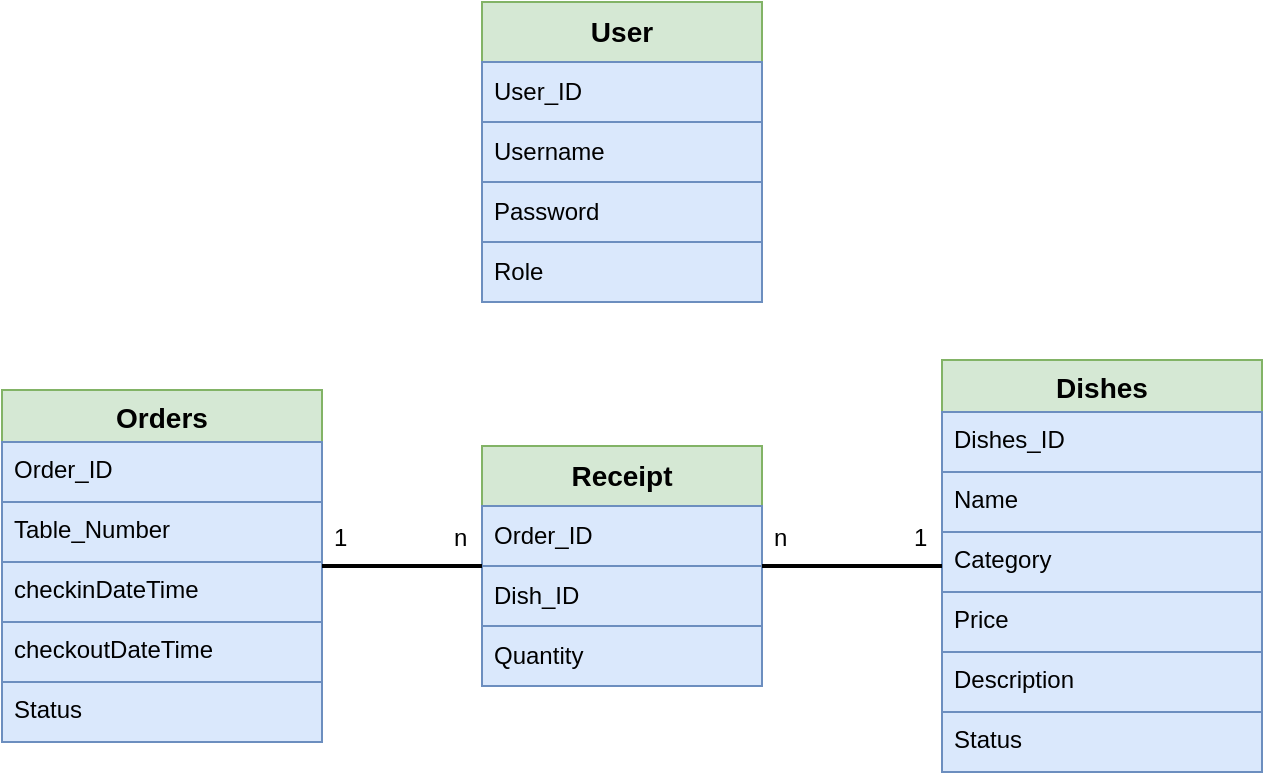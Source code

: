 <mxfile version="21.1.2" type="device">
  <diagram id="R2lEEEUBdFMjLlhIrx00" name="Page-1">
    <mxGraphModel dx="1313" dy="716" grid="1" gridSize="10" guides="1" tooltips="1" connect="1" arrows="1" fold="1" page="1" pageScale="1" pageWidth="850" pageHeight="1100" math="0" shadow="0" extFonts="Permanent Marker^https://fonts.googleapis.com/css?family=Permanent+Marker">
      <root>
        <mxCell id="0" />
        <mxCell id="1" parent="0" />
        <mxCell id="1fnZm1T8S32gXhqyATb7-5" value="Orders" style="swimlane;fontStyle=1;childLayout=stackLayout;horizontal=1;startSize=26;horizontalStack=0;resizeParent=1;resizeParentMax=0;resizeLast=0;collapsible=1;marginBottom=0;align=center;fontSize=14;fillColor=#d5e8d4;strokeColor=#82b366;" parent="1" vertex="1">
          <mxGeometry x="160" y="240" width="160" height="176" as="geometry">
            <mxRectangle x="400" y="60" width="80" height="30" as="alternateBounds" />
          </mxGeometry>
        </mxCell>
        <mxCell id="1fnZm1T8S32gXhqyATb7-6" value="Order_ID" style="text;strokeColor=#6c8ebf;fillColor=#dae8fc;spacingLeft=4;spacingRight=4;overflow=hidden;rotatable=0;points=[[0,0.5],[1,0.5]];portConstraint=eastwest;fontSize=12;whiteSpace=wrap;html=1;" parent="1fnZm1T8S32gXhqyATb7-5" vertex="1">
          <mxGeometry y="26" width="160" height="30" as="geometry" />
        </mxCell>
        <mxCell id="1fnZm1T8S32gXhqyATb7-7" value="Table_Number" style="text;strokeColor=#6c8ebf;fillColor=#dae8fc;spacingLeft=4;spacingRight=4;overflow=hidden;rotatable=0;points=[[0,0.5],[1,0.5]];portConstraint=eastwest;fontSize=12;whiteSpace=wrap;html=1;" parent="1fnZm1T8S32gXhqyATb7-5" vertex="1">
          <mxGeometry y="56" width="160" height="30" as="geometry" />
        </mxCell>
        <mxCell id="1fnZm1T8S32gXhqyATb7-8" value="checkinDateTime" style="text;strokeColor=#6c8ebf;fillColor=#dae8fc;spacingLeft=4;spacingRight=4;overflow=hidden;rotatable=0;points=[[0,0.5],[1,0.5]];portConstraint=eastwest;fontSize=12;whiteSpace=wrap;html=1;" parent="1fnZm1T8S32gXhqyATb7-5" vertex="1">
          <mxGeometry y="86" width="160" height="30" as="geometry" />
        </mxCell>
        <mxCell id="1fnZm1T8S32gXhqyATb7-10" value="checkoutDateTime" style="text;strokeColor=#6c8ebf;fillColor=#dae8fc;spacingLeft=4;spacingRight=4;overflow=hidden;rotatable=0;points=[[0,0.5],[1,0.5]];portConstraint=eastwest;fontSize=12;whiteSpace=wrap;html=1;" parent="1fnZm1T8S32gXhqyATb7-5" vertex="1">
          <mxGeometry y="116" width="160" height="30" as="geometry" />
        </mxCell>
        <mxCell id="1fnZm1T8S32gXhqyATb7-11" value="Status" style="text;strokeColor=#6c8ebf;fillColor=#dae8fc;spacingLeft=4;spacingRight=4;overflow=hidden;rotatable=0;points=[[0,0.5],[1,0.5]];portConstraint=eastwest;fontSize=12;whiteSpace=wrap;html=1;" parent="1fnZm1T8S32gXhqyATb7-5" vertex="1">
          <mxGeometry y="146" width="160" height="30" as="geometry" />
        </mxCell>
        <mxCell id="1fnZm1T8S32gXhqyATb7-20" value="Dishes" style="swimlane;fontStyle=1;childLayout=stackLayout;horizontal=1;startSize=26;horizontalStack=0;resizeParent=1;resizeParentMax=0;resizeLast=0;collapsible=1;marginBottom=0;align=center;fontSize=14;fillColor=#d5e8d4;strokeColor=#82b366;" parent="1" vertex="1">
          <mxGeometry x="630" y="225" width="160" height="206" as="geometry" />
        </mxCell>
        <mxCell id="1fnZm1T8S32gXhqyATb7-21" value="Dishes_ID" style="text;strokeColor=#6c8ebf;fillColor=#dae8fc;spacingLeft=4;spacingRight=4;overflow=hidden;rotatable=0;points=[[0,0.5],[1,0.5]];portConstraint=eastwest;fontSize=12;whiteSpace=wrap;html=1;" parent="1fnZm1T8S32gXhqyATb7-20" vertex="1">
          <mxGeometry y="26" width="160" height="30" as="geometry" />
        </mxCell>
        <mxCell id="1fnZm1T8S32gXhqyATb7-22" value="Name" style="text;strokeColor=#6c8ebf;fillColor=#dae8fc;spacingLeft=4;spacingRight=4;overflow=hidden;rotatable=0;points=[[0,0.5],[1,0.5]];portConstraint=eastwest;fontSize=12;whiteSpace=wrap;html=1;" parent="1fnZm1T8S32gXhqyATb7-20" vertex="1">
          <mxGeometry y="56" width="160" height="30" as="geometry" />
        </mxCell>
        <mxCell id="1fnZm1T8S32gXhqyATb7-23" value="Category" style="text;strokeColor=#6c8ebf;fillColor=#dae8fc;spacingLeft=4;spacingRight=4;overflow=hidden;rotatable=0;points=[[0,0.5],[1,0.5]];portConstraint=eastwest;fontSize=12;whiteSpace=wrap;html=1;" parent="1fnZm1T8S32gXhqyATb7-20" vertex="1">
          <mxGeometry y="86" width="160" height="30" as="geometry" />
        </mxCell>
        <mxCell id="BwUkucDIszZRItdChFEn-1" value="Price" style="text;strokeColor=#6c8ebf;fillColor=#dae8fc;spacingLeft=4;spacingRight=4;overflow=hidden;rotatable=0;points=[[0,0.5],[1,0.5]];portConstraint=eastwest;fontSize=12;whiteSpace=wrap;html=1;" vertex="1" parent="1fnZm1T8S32gXhqyATb7-20">
          <mxGeometry y="116" width="160" height="30" as="geometry" />
        </mxCell>
        <mxCell id="BwUkucDIszZRItdChFEn-2" value="Description" style="text;strokeColor=#6c8ebf;fillColor=#dae8fc;spacingLeft=4;spacingRight=4;overflow=hidden;rotatable=0;points=[[0,0.5],[1,0.5]];portConstraint=eastwest;fontSize=12;whiteSpace=wrap;html=1;" vertex="1" parent="1fnZm1T8S32gXhqyATb7-20">
          <mxGeometry y="146" width="160" height="30" as="geometry" />
        </mxCell>
        <mxCell id="BwUkucDIszZRItdChFEn-3" value="Status" style="text;strokeColor=#6c8ebf;fillColor=#dae8fc;spacingLeft=4;spacingRight=4;overflow=hidden;rotatable=0;points=[[0,0.5],[1,0.5]];portConstraint=eastwest;fontSize=12;whiteSpace=wrap;html=1;" vertex="1" parent="1fnZm1T8S32gXhqyATb7-20">
          <mxGeometry y="176" width="160" height="30" as="geometry" />
        </mxCell>
        <mxCell id="1fnZm1T8S32gXhqyATb7-42" value="&lt;b&gt;&lt;font style=&quot;font-size: 14px;&quot;&gt;Receipt&lt;/font&gt;&lt;/b&gt;" style="swimlane;fontStyle=0;childLayout=stackLayout;horizontal=1;startSize=30;horizontalStack=0;resizeParent=1;resizeParentMax=0;resizeLast=0;collapsible=1;marginBottom=0;whiteSpace=wrap;html=1;fillColor=#d5e8d4;strokeColor=#82b366;" parent="1" vertex="1">
          <mxGeometry x="400" y="268" width="140" height="120" as="geometry" />
        </mxCell>
        <mxCell id="1fnZm1T8S32gXhqyATb7-43" value="Order_ID" style="text;strokeColor=#6c8ebf;fillColor=#dae8fc;align=left;verticalAlign=middle;spacingLeft=4;spacingRight=4;overflow=hidden;points=[[0,0.5],[1,0.5]];portConstraint=eastwest;rotatable=0;whiteSpace=wrap;html=1;" parent="1fnZm1T8S32gXhqyATb7-42" vertex="1">
          <mxGeometry y="30" width="140" height="30" as="geometry" />
        </mxCell>
        <mxCell id="1fnZm1T8S32gXhqyATb7-44" value="Dish_ID" style="text;strokeColor=#6c8ebf;fillColor=#dae8fc;align=left;verticalAlign=middle;spacingLeft=4;spacingRight=4;overflow=hidden;points=[[0,0.5],[1,0.5]];portConstraint=eastwest;rotatable=0;whiteSpace=wrap;html=1;" parent="1fnZm1T8S32gXhqyATb7-42" vertex="1">
          <mxGeometry y="60" width="140" height="30" as="geometry" />
        </mxCell>
        <mxCell id="1fnZm1T8S32gXhqyATb7-45" value="Quantity" style="text;strokeColor=#6c8ebf;fillColor=#dae8fc;align=left;verticalAlign=middle;spacingLeft=4;spacingRight=4;overflow=hidden;points=[[0,0.5],[1,0.5]];portConstraint=eastwest;rotatable=0;whiteSpace=wrap;html=1;" parent="1fnZm1T8S32gXhqyATb7-42" vertex="1">
          <mxGeometry y="90" width="140" height="30" as="geometry" />
        </mxCell>
        <mxCell id="BwUkucDIszZRItdChFEn-5" value="" style="endArrow=none;html=1;rounded=0;exitX=1;exitY=0.5;exitDx=0;exitDy=0;entryX=0;entryY=0.5;entryDx=0;entryDy=0;strokeWidth=2;" edge="1" parent="1" source="1fnZm1T8S32gXhqyATb7-5" target="1fnZm1T8S32gXhqyATb7-42">
          <mxGeometry width="50" height="50" relative="1" as="geometry">
            <mxPoint x="320" y="306" as="sourcePoint" />
            <mxPoint x="653" y="327" as="targetPoint" />
          </mxGeometry>
        </mxCell>
        <mxCell id="BwUkucDIszZRItdChFEn-6" value="" style="endArrow=none;html=1;rounded=0;exitX=1;exitY=0.5;exitDx=0;exitDy=0;strokeWidth=2;" edge="1" parent="1" source="1fnZm1T8S32gXhqyATb7-42" target="1fnZm1T8S32gXhqyATb7-20">
          <mxGeometry width="50" height="50" relative="1" as="geometry">
            <mxPoint x="330" y="338" as="sourcePoint" />
            <mxPoint x="410" y="338" as="targetPoint" />
          </mxGeometry>
        </mxCell>
        <mxCell id="BwUkucDIszZRItdChFEn-7" value="1" style="text;strokeColor=none;fillColor=none;spacingLeft=4;spacingRight=4;overflow=hidden;rotatable=0;points=[[0,0.5],[1,0.5]];portConstraint=eastwest;fontSize=12;whiteSpace=wrap;html=1;" vertex="1" parent="1">
          <mxGeometry x="320" y="300" width="30" height="30" as="geometry" />
        </mxCell>
        <mxCell id="BwUkucDIszZRItdChFEn-8" value="n" style="text;strokeColor=none;fillColor=none;spacingLeft=4;spacingRight=4;overflow=hidden;rotatable=0;points=[[0,0.5],[1,0.5]];portConstraint=eastwest;fontSize=12;whiteSpace=wrap;html=1;" vertex="1" parent="1">
          <mxGeometry x="380" y="300" width="30" height="30" as="geometry" />
        </mxCell>
        <mxCell id="BwUkucDIszZRItdChFEn-9" value="n" style="text;strokeColor=none;fillColor=none;spacingLeft=4;spacingRight=4;overflow=hidden;rotatable=0;points=[[0,0.5],[1,0.5]];portConstraint=eastwest;fontSize=12;whiteSpace=wrap;html=1;" vertex="1" parent="1">
          <mxGeometry x="540" y="300" width="30" height="30" as="geometry" />
        </mxCell>
        <mxCell id="BwUkucDIszZRItdChFEn-10" value="1" style="text;strokeColor=none;fillColor=none;spacingLeft=4;spacingRight=4;overflow=hidden;rotatable=0;points=[[0,0.5],[1,0.5]];portConstraint=eastwest;fontSize=12;whiteSpace=wrap;html=1;" vertex="1" parent="1">
          <mxGeometry x="610" y="300" width="30" height="30" as="geometry" />
        </mxCell>
        <mxCell id="BwUkucDIszZRItdChFEn-12" value="&lt;span style=&quot;font-size: 14px;&quot;&gt;&lt;b&gt;User&lt;/b&gt;&lt;/span&gt;" style="swimlane;fontStyle=0;childLayout=stackLayout;horizontal=1;startSize=30;horizontalStack=0;resizeParent=1;resizeParentMax=0;resizeLast=0;collapsible=1;marginBottom=0;whiteSpace=wrap;html=1;fillColor=#d5e8d4;strokeColor=#82b366;" vertex="1" parent="1">
          <mxGeometry x="400" y="46" width="140" height="150" as="geometry" />
        </mxCell>
        <mxCell id="BwUkucDIszZRItdChFEn-13" value="User_ID" style="text;strokeColor=#6c8ebf;fillColor=#dae8fc;align=left;verticalAlign=middle;spacingLeft=4;spacingRight=4;overflow=hidden;points=[[0,0.5],[1,0.5]];portConstraint=eastwest;rotatable=0;whiteSpace=wrap;html=1;" vertex="1" parent="BwUkucDIszZRItdChFEn-12">
          <mxGeometry y="30" width="140" height="30" as="geometry" />
        </mxCell>
        <mxCell id="BwUkucDIszZRItdChFEn-14" value="Username" style="text;strokeColor=#6c8ebf;fillColor=#dae8fc;align=left;verticalAlign=middle;spacingLeft=4;spacingRight=4;overflow=hidden;points=[[0,0.5],[1,0.5]];portConstraint=eastwest;rotatable=0;whiteSpace=wrap;html=1;" vertex="1" parent="BwUkucDIszZRItdChFEn-12">
          <mxGeometry y="60" width="140" height="30" as="geometry" />
        </mxCell>
        <mxCell id="BwUkucDIszZRItdChFEn-15" value="Password" style="text;strokeColor=#6c8ebf;fillColor=#dae8fc;align=left;verticalAlign=middle;spacingLeft=4;spacingRight=4;overflow=hidden;points=[[0,0.5],[1,0.5]];portConstraint=eastwest;rotatable=0;whiteSpace=wrap;html=1;" vertex="1" parent="BwUkucDIszZRItdChFEn-12">
          <mxGeometry y="90" width="140" height="30" as="geometry" />
        </mxCell>
        <mxCell id="BwUkucDIszZRItdChFEn-16" value="Role" style="text;strokeColor=#6c8ebf;fillColor=#dae8fc;align=left;verticalAlign=middle;spacingLeft=4;spacingRight=4;overflow=hidden;points=[[0,0.5],[1,0.5]];portConstraint=eastwest;rotatable=0;whiteSpace=wrap;html=1;" vertex="1" parent="BwUkucDIszZRItdChFEn-12">
          <mxGeometry y="120" width="140" height="30" as="geometry" />
        </mxCell>
      </root>
    </mxGraphModel>
  </diagram>
</mxfile>
